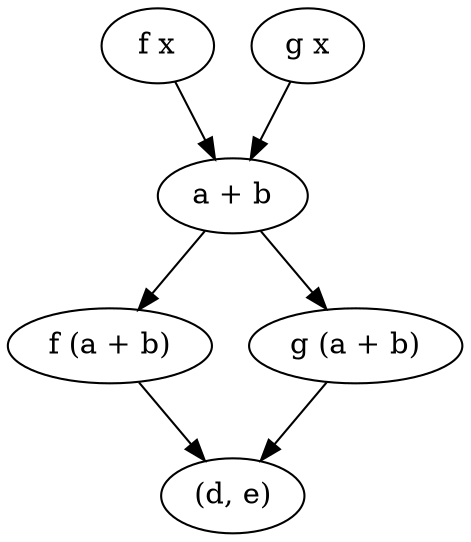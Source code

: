  digraph graphname {
     "f x" -> "a + b";
     "g x" -> "a + b";
     "a + b" -> "f (a + b)";
     "a + b" -> "g (a + b)";
     "f (a + b)" -> "(d, e)";
     "g (a + b)" -> "(d, e)";
 }
